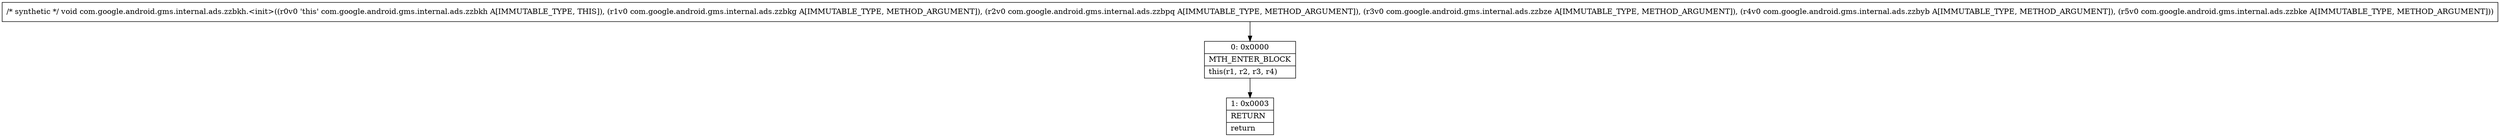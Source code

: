 digraph "CFG forcom.google.android.gms.internal.ads.zzbkh.\<init\>(Lcom\/google\/android\/gms\/internal\/ads\/zzbkg;Lcom\/google\/android\/gms\/internal\/ads\/zzbpq;Lcom\/google\/android\/gms\/internal\/ads\/zzbze;Lcom\/google\/android\/gms\/internal\/ads\/zzbyb;Lcom\/google\/android\/gms\/internal\/ads\/zzbke;)V" {
Node_0 [shape=record,label="{0\:\ 0x0000|MTH_ENTER_BLOCK\l|this(r1, r2, r3, r4)\l}"];
Node_1 [shape=record,label="{1\:\ 0x0003|RETURN\l|return\l}"];
MethodNode[shape=record,label="{\/* synthetic *\/ void com.google.android.gms.internal.ads.zzbkh.\<init\>((r0v0 'this' com.google.android.gms.internal.ads.zzbkh A[IMMUTABLE_TYPE, THIS]), (r1v0 com.google.android.gms.internal.ads.zzbkg A[IMMUTABLE_TYPE, METHOD_ARGUMENT]), (r2v0 com.google.android.gms.internal.ads.zzbpq A[IMMUTABLE_TYPE, METHOD_ARGUMENT]), (r3v0 com.google.android.gms.internal.ads.zzbze A[IMMUTABLE_TYPE, METHOD_ARGUMENT]), (r4v0 com.google.android.gms.internal.ads.zzbyb A[IMMUTABLE_TYPE, METHOD_ARGUMENT]), (r5v0 com.google.android.gms.internal.ads.zzbke A[IMMUTABLE_TYPE, METHOD_ARGUMENT])) }"];
MethodNode -> Node_0;
Node_0 -> Node_1;
}

